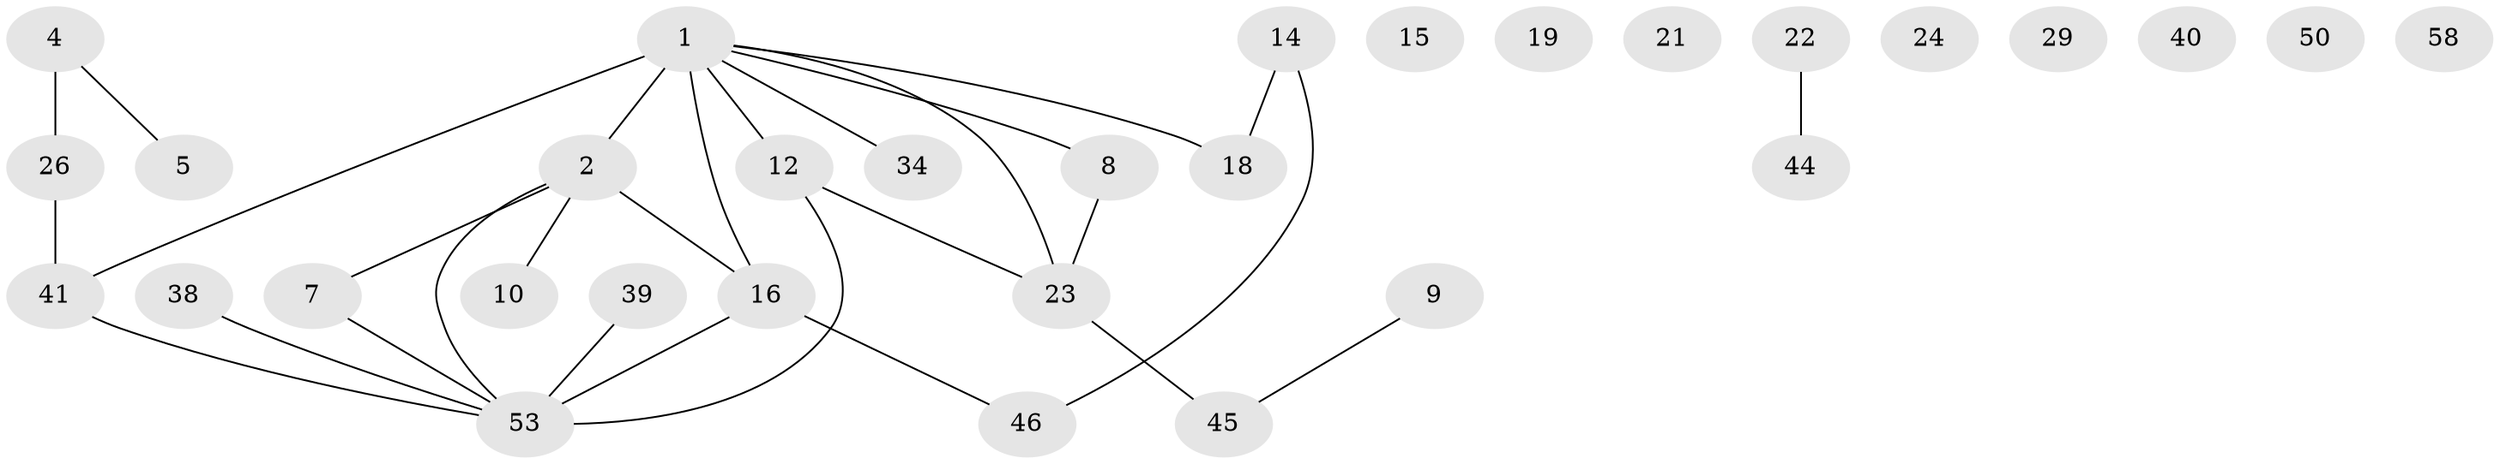 // original degree distribution, {3: 0.16129032258064516, 4: 0.14516129032258066, 7: 0.03225806451612903, 2: 0.27419354838709675, 1: 0.22580645161290322, 0: 0.11290322580645161, 6: 0.016129032258064516, 5: 0.03225806451612903}
// Generated by graph-tools (version 1.1) at 2025/13/03/09/25 04:13:14]
// undirected, 31 vertices, 29 edges
graph export_dot {
graph [start="1"]
  node [color=gray90,style=filled];
  1 [super="+25+3+28"];
  2 [super="+33+6+11+13"];
  4 [super="+27"];
  5 [super="+43"];
  7;
  8 [super="+30"];
  9;
  10;
  12 [super="+36+20"];
  14 [super="+60"];
  15;
  16 [super="+35+31"];
  18;
  19;
  21 [super="+55+57"];
  22 [super="+48"];
  23 [super="+51"];
  24;
  26 [super="+42"];
  29;
  34;
  38;
  39;
  40;
  41;
  44;
  45;
  46;
  50;
  53 [super="+56+61"];
  58;
  1 -- 12 [weight=2];
  1 -- 2 [weight=5];
  1 -- 34;
  1 -- 8;
  1 -- 41;
  1 -- 16 [weight=3];
  1 -- 18;
  1 -- 23;
  2 -- 7 [weight=2];
  2 -- 10;
  2 -- 53;
  2 -- 16;
  4 -- 26 [weight=2];
  4 -- 5;
  7 -- 53;
  8 -- 23;
  9 -- 45;
  12 -- 53 [weight=2];
  12 -- 23;
  14 -- 46;
  14 -- 18;
  16 -- 46;
  16 -- 53 [weight=2];
  22 -- 44;
  23 -- 45;
  26 -- 41;
  38 -- 53 [weight=2];
  39 -- 53;
  41 -- 53;
}
